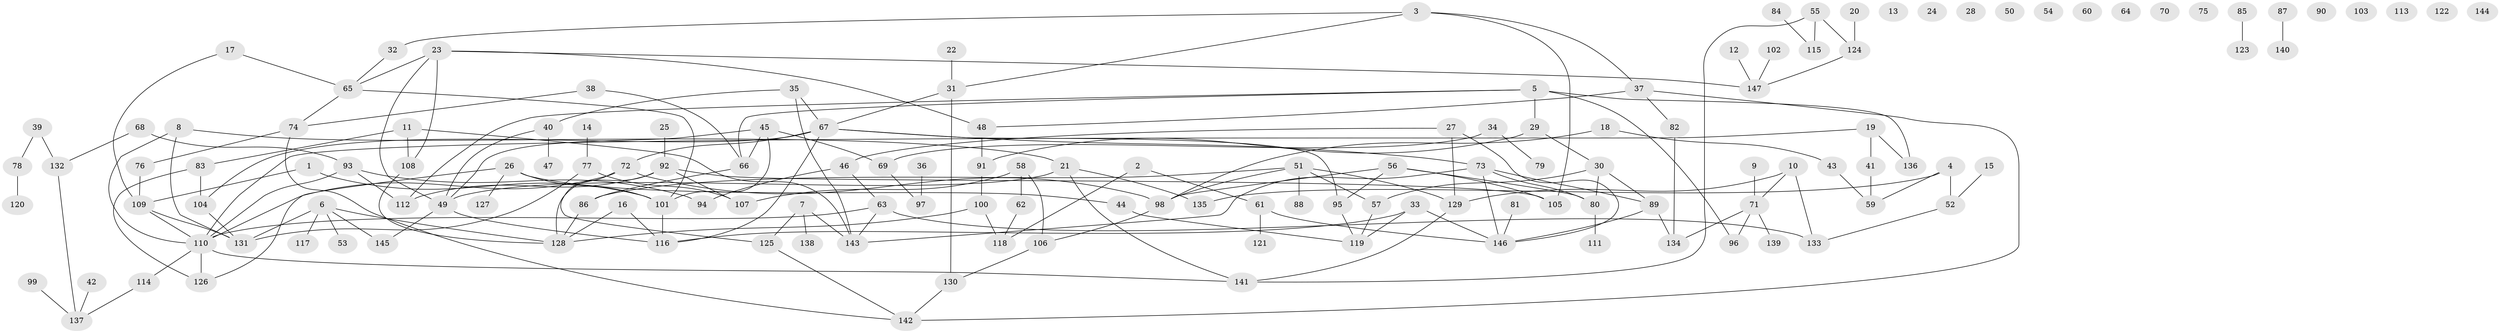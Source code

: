 // Generated by graph-tools (version 1.1) at 2025/25/03/09/25 03:25:17]
// undirected, 147 vertices, 193 edges
graph export_dot {
graph [start="1"]
  node [color=gray90,style=filled];
  1;
  2;
  3;
  4;
  5;
  6;
  7;
  8;
  9;
  10;
  11;
  12;
  13;
  14;
  15;
  16;
  17;
  18;
  19;
  20;
  21;
  22;
  23;
  24;
  25;
  26;
  27;
  28;
  29;
  30;
  31;
  32;
  33;
  34;
  35;
  36;
  37;
  38;
  39;
  40;
  41;
  42;
  43;
  44;
  45;
  46;
  47;
  48;
  49;
  50;
  51;
  52;
  53;
  54;
  55;
  56;
  57;
  58;
  59;
  60;
  61;
  62;
  63;
  64;
  65;
  66;
  67;
  68;
  69;
  70;
  71;
  72;
  73;
  74;
  75;
  76;
  77;
  78;
  79;
  80;
  81;
  82;
  83;
  84;
  85;
  86;
  87;
  88;
  89;
  90;
  91;
  92;
  93;
  94;
  95;
  96;
  97;
  98;
  99;
  100;
  101;
  102;
  103;
  104;
  105;
  106;
  107;
  108;
  109;
  110;
  111;
  112;
  113;
  114;
  115;
  116;
  117;
  118;
  119;
  120;
  121;
  122;
  123;
  124;
  125;
  126;
  127;
  128;
  129;
  130;
  131;
  132;
  133;
  134;
  135;
  136;
  137;
  138;
  139;
  140;
  141;
  142;
  143;
  144;
  145;
  146;
  147;
  1 -- 101;
  1 -- 109;
  2 -- 61;
  2 -- 118;
  3 -- 31;
  3 -- 32;
  3 -- 37;
  3 -- 105;
  4 -- 52;
  4 -- 59;
  4 -- 135;
  5 -- 29;
  5 -- 66;
  5 -- 96;
  5 -- 112;
  5 -- 136;
  6 -- 53;
  6 -- 117;
  6 -- 128;
  6 -- 131;
  6 -- 145;
  7 -- 125;
  7 -- 138;
  7 -- 143;
  8 -- 21;
  8 -- 110;
  8 -- 131;
  9 -- 71;
  10 -- 71;
  10 -- 129;
  10 -- 133;
  11 -- 83;
  11 -- 108;
  11 -- 143;
  12 -- 147;
  14 -- 77;
  15 -- 52;
  16 -- 116;
  16 -- 128;
  17 -- 65;
  17 -- 109;
  18 -- 43;
  18 -- 98;
  19 -- 41;
  19 -- 110;
  19 -- 136;
  20 -- 124;
  21 -- 49;
  21 -- 135;
  21 -- 141;
  22 -- 31;
  23 -- 48;
  23 -- 49;
  23 -- 65;
  23 -- 108;
  23 -- 147;
  25 -- 92;
  26 -- 44;
  26 -- 101;
  26 -- 126;
  26 -- 127;
  27 -- 46;
  27 -- 129;
  27 -- 146;
  29 -- 30;
  29 -- 91;
  30 -- 57;
  30 -- 80;
  30 -- 89;
  31 -- 67;
  31 -- 130;
  32 -- 65;
  33 -- 116;
  33 -- 119;
  33 -- 146;
  34 -- 69;
  34 -- 79;
  35 -- 40;
  35 -- 67;
  35 -- 143;
  36 -- 97;
  37 -- 48;
  37 -- 82;
  37 -- 142;
  38 -- 66;
  38 -- 74;
  39 -- 78;
  39 -- 132;
  40 -- 47;
  40 -- 49;
  41 -- 59;
  42 -- 137;
  43 -- 59;
  44 -- 119;
  45 -- 49;
  45 -- 66;
  45 -- 69;
  45 -- 101;
  46 -- 63;
  46 -- 94;
  48 -- 91;
  49 -- 116;
  49 -- 145;
  51 -- 57;
  51 -- 86;
  51 -- 88;
  51 -- 98;
  51 -- 129;
  52 -- 133;
  55 -- 115;
  55 -- 124;
  55 -- 141;
  56 -- 80;
  56 -- 95;
  56 -- 98;
  56 -- 105;
  57 -- 119;
  58 -- 62;
  58 -- 106;
  58 -- 107;
  61 -- 121;
  61 -- 146;
  62 -- 118;
  63 -- 110;
  63 -- 133;
  63 -- 143;
  65 -- 74;
  65 -- 101;
  66 -- 86;
  67 -- 72;
  67 -- 73;
  67 -- 95;
  67 -- 104;
  67 -- 116;
  68 -- 93;
  68 -- 132;
  69 -- 97;
  71 -- 96;
  71 -- 134;
  71 -- 139;
  72 -- 98;
  72 -- 110;
  72 -- 125;
  73 -- 80;
  73 -- 89;
  73 -- 143;
  73 -- 146;
  74 -- 76;
  74 -- 142;
  76 -- 109;
  77 -- 107;
  77 -- 131;
  78 -- 120;
  80 -- 111;
  81 -- 146;
  82 -- 134;
  83 -- 104;
  83 -- 126;
  84 -- 115;
  85 -- 123;
  86 -- 128;
  87 -- 140;
  89 -- 134;
  89 -- 146;
  91 -- 100;
  92 -- 105;
  92 -- 107;
  92 -- 112;
  92 -- 128;
  93 -- 94;
  93 -- 110;
  93 -- 112;
  95 -- 119;
  98 -- 106;
  99 -- 137;
  100 -- 118;
  100 -- 128;
  101 -- 116;
  102 -- 147;
  104 -- 131;
  106 -- 130;
  108 -- 128;
  109 -- 110;
  109 -- 131;
  110 -- 114;
  110 -- 126;
  110 -- 141;
  114 -- 137;
  124 -- 147;
  125 -- 142;
  129 -- 141;
  130 -- 142;
  132 -- 137;
}
